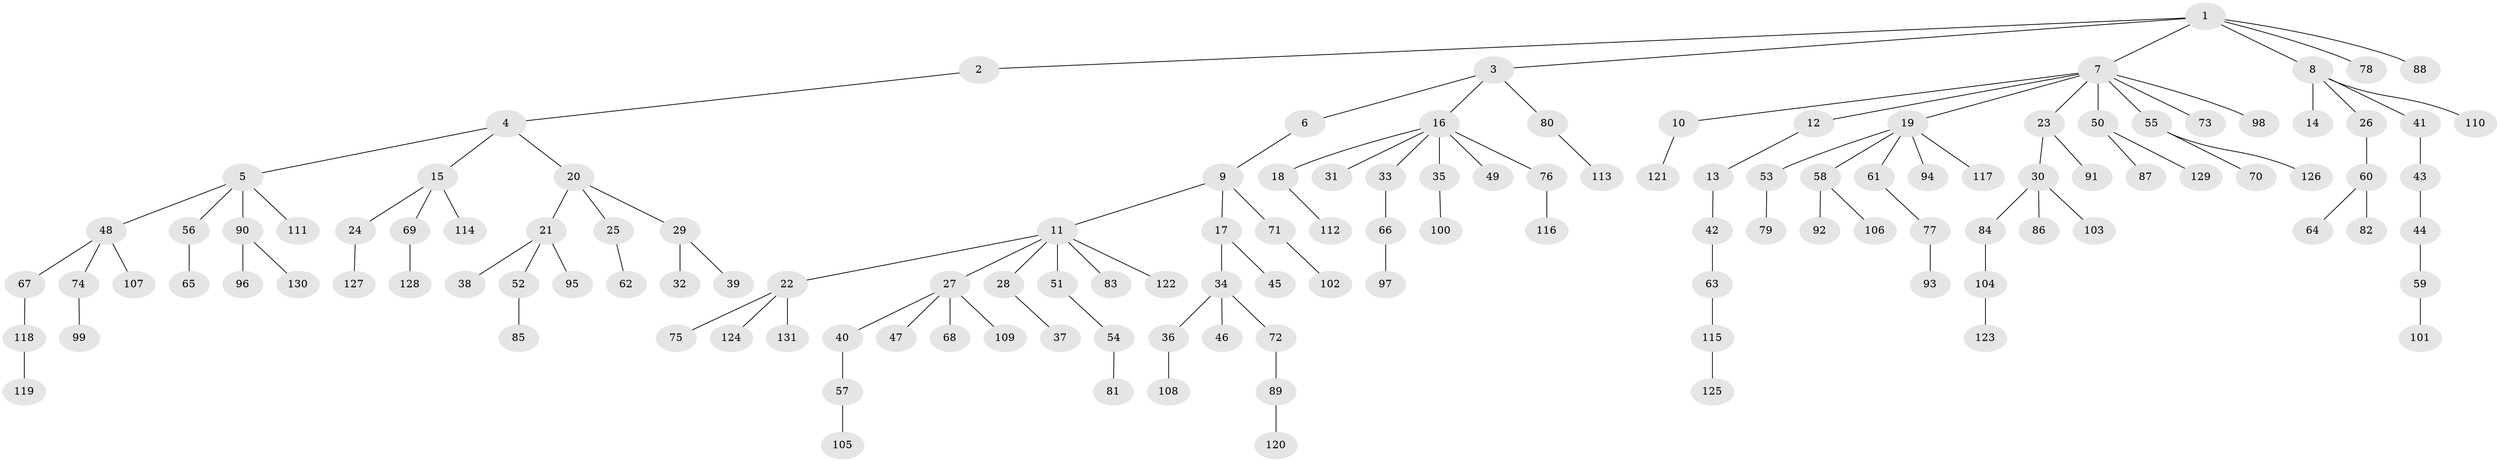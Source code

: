// Generated by graph-tools (version 1.1) at 2025/11/02/27/25 16:11:27]
// undirected, 131 vertices, 130 edges
graph export_dot {
graph [start="1"]
  node [color=gray90,style=filled];
  1;
  2;
  3;
  4;
  5;
  6;
  7;
  8;
  9;
  10;
  11;
  12;
  13;
  14;
  15;
  16;
  17;
  18;
  19;
  20;
  21;
  22;
  23;
  24;
  25;
  26;
  27;
  28;
  29;
  30;
  31;
  32;
  33;
  34;
  35;
  36;
  37;
  38;
  39;
  40;
  41;
  42;
  43;
  44;
  45;
  46;
  47;
  48;
  49;
  50;
  51;
  52;
  53;
  54;
  55;
  56;
  57;
  58;
  59;
  60;
  61;
  62;
  63;
  64;
  65;
  66;
  67;
  68;
  69;
  70;
  71;
  72;
  73;
  74;
  75;
  76;
  77;
  78;
  79;
  80;
  81;
  82;
  83;
  84;
  85;
  86;
  87;
  88;
  89;
  90;
  91;
  92;
  93;
  94;
  95;
  96;
  97;
  98;
  99;
  100;
  101;
  102;
  103;
  104;
  105;
  106;
  107;
  108;
  109;
  110;
  111;
  112;
  113;
  114;
  115;
  116;
  117;
  118;
  119;
  120;
  121;
  122;
  123;
  124;
  125;
  126;
  127;
  128;
  129;
  130;
  131;
  1 -- 2;
  1 -- 3;
  1 -- 7;
  1 -- 8;
  1 -- 78;
  1 -- 88;
  2 -- 4;
  3 -- 6;
  3 -- 16;
  3 -- 80;
  4 -- 5;
  4 -- 15;
  4 -- 20;
  5 -- 48;
  5 -- 56;
  5 -- 90;
  5 -- 111;
  6 -- 9;
  7 -- 10;
  7 -- 12;
  7 -- 19;
  7 -- 23;
  7 -- 50;
  7 -- 55;
  7 -- 73;
  7 -- 98;
  8 -- 14;
  8 -- 26;
  8 -- 41;
  8 -- 110;
  9 -- 11;
  9 -- 17;
  9 -- 71;
  10 -- 121;
  11 -- 22;
  11 -- 27;
  11 -- 28;
  11 -- 51;
  11 -- 83;
  11 -- 122;
  12 -- 13;
  13 -- 42;
  15 -- 24;
  15 -- 69;
  15 -- 114;
  16 -- 18;
  16 -- 31;
  16 -- 33;
  16 -- 35;
  16 -- 49;
  16 -- 76;
  17 -- 34;
  17 -- 45;
  18 -- 112;
  19 -- 53;
  19 -- 58;
  19 -- 61;
  19 -- 94;
  19 -- 117;
  20 -- 21;
  20 -- 25;
  20 -- 29;
  21 -- 38;
  21 -- 52;
  21 -- 95;
  22 -- 75;
  22 -- 124;
  22 -- 131;
  23 -- 30;
  23 -- 91;
  24 -- 127;
  25 -- 62;
  26 -- 60;
  27 -- 40;
  27 -- 47;
  27 -- 68;
  27 -- 109;
  28 -- 37;
  29 -- 32;
  29 -- 39;
  30 -- 84;
  30 -- 86;
  30 -- 103;
  33 -- 66;
  34 -- 36;
  34 -- 46;
  34 -- 72;
  35 -- 100;
  36 -- 108;
  40 -- 57;
  41 -- 43;
  42 -- 63;
  43 -- 44;
  44 -- 59;
  48 -- 67;
  48 -- 74;
  48 -- 107;
  50 -- 87;
  50 -- 129;
  51 -- 54;
  52 -- 85;
  53 -- 79;
  54 -- 81;
  55 -- 70;
  55 -- 126;
  56 -- 65;
  57 -- 105;
  58 -- 92;
  58 -- 106;
  59 -- 101;
  60 -- 64;
  60 -- 82;
  61 -- 77;
  63 -- 115;
  66 -- 97;
  67 -- 118;
  69 -- 128;
  71 -- 102;
  72 -- 89;
  74 -- 99;
  76 -- 116;
  77 -- 93;
  80 -- 113;
  84 -- 104;
  89 -- 120;
  90 -- 96;
  90 -- 130;
  104 -- 123;
  115 -- 125;
  118 -- 119;
}
